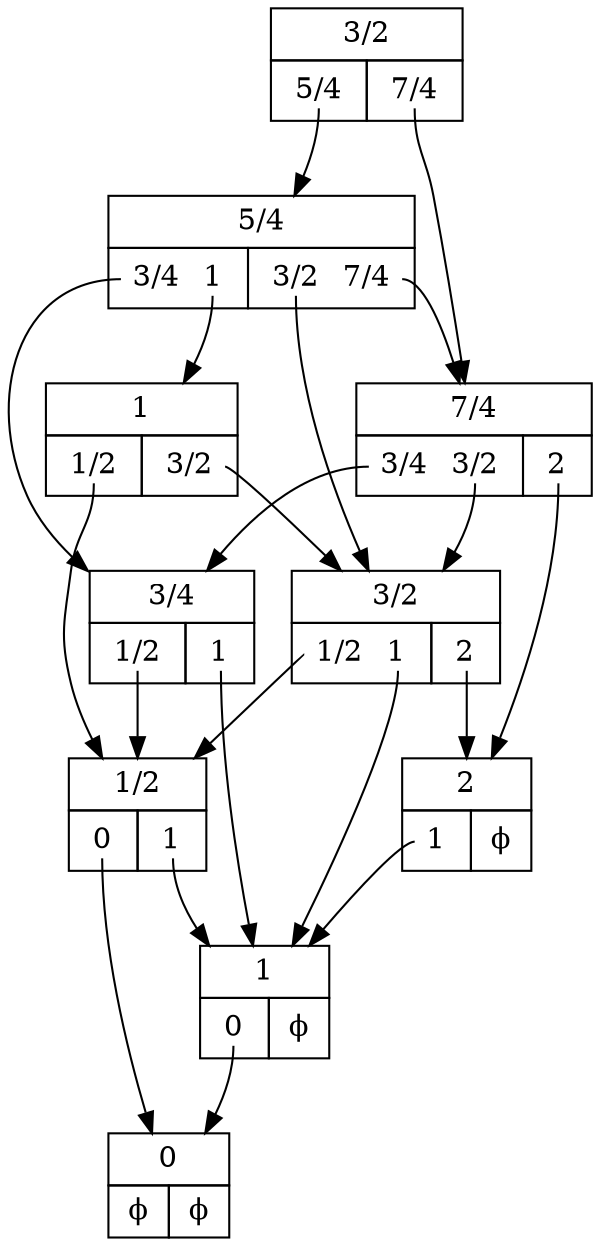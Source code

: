digraph "1.5" {
   node_1 [shape=none,margin=0,label=
         <<TABLE BORDER="0" CELLBORDER="1" CELLSPACING="0" CELLPADDING="4">
         <TR><TD COLSPAN="2">3/2</TD></TR>
         <TR><TD PORT="L"> <TABLE BORDER="0" CELLBORDER="0" CELLPADDING="0"><TR><TD PORT="5/4,1"> 5/4 </TD> &nbsp; </TR></TABLE> </TD><TD PORT="R"> <TABLE BORDER="0" CELLBORDER="0" CELLPADDING="0"><TR><TD PORT="7/4,1"> 7/4 </TD> &nbsp; </TR></TABLE> </TD></TR>
         </TABLE>>,
         ];
   node_1:"5/4,1" -> node_2;
   node_2 [shape=none,margin=0,label=
         <<TABLE BORDER="0" CELLBORDER="1" CELLSPACING="0" CELLPADDING="4">
         <TR><TD COLSPAN="2">5/4</TD></TR>
         <TR><TD PORT="L"> <TABLE BORDER="0" CELLBORDER="0" CELLPADDING="0"><TR><TD PORT="3/4,1"> 3/4 </TD> &nbsp; <TD PORT="1,2"> 1 </TD> &nbsp; </TR></TABLE> </TD><TD PORT="R"> <TABLE BORDER="0" CELLBORDER="0" CELLPADDING="0"><TR><TD PORT="3/2,1"> 3/2 </TD> &nbsp; <TD PORT="7/4,2"> 7/4 </TD> &nbsp; </TR></TABLE> </TD></TR>
         </TABLE>>,
         ];
   node_2:"3/4,1" -> node_3;
   node_3 [shape=none,margin=0,label=
         <<TABLE BORDER="0" CELLBORDER="1" CELLSPACING="0" CELLPADDING="4">
         <TR><TD COLSPAN="2">3/4</TD></TR>
         <TR><TD PORT="L"> <TABLE BORDER="0" CELLBORDER="0" CELLPADDING="0"><TR><TD PORT="1/2,1"> 1/2 </TD> &nbsp; </TR></TABLE> </TD><TD PORT="R"> <TABLE BORDER="0" CELLBORDER="0" CELLPADDING="0"><TR><TD PORT="1,1"> 1 </TD> &nbsp; </TR></TABLE> </TD></TR>
         </TABLE>>,
         ];
   node_3:"1/2,1" -> node_4;
   node_4 [shape=none,margin=0,label=
         <<TABLE BORDER="0" CELLBORDER="1" CELLSPACING="0" CELLPADDING="4">
         <TR><TD COLSPAN="2">1/2</TD></TR>
         <TR><TD PORT="L"> <TABLE BORDER="0" CELLBORDER="0" CELLPADDING="0"><TR><TD PORT="0,1"> 0 </TD> &nbsp; </TR></TABLE> </TD><TD PORT="R"> <TABLE BORDER="0" CELLBORDER="0" CELLPADDING="0"><TR><TD PORT="1,1"> 1 </TD> &nbsp; </TR></TABLE> </TD></TR>
         </TABLE>>,
         ];
   node_4:"0,1" -> node_5;
   node_5 [shape=none,margin=0,label=
         <<TABLE BORDER="0" CELLBORDER="1" CELLSPACING="0" CELLPADDING="4">
         <TR><TD COLSPAN="2">0</TD></TR>
         <TR><TD PORT="L"> ϕ </TD><TD PORT="R"> ϕ </TD></TR>
         </TABLE>>,
         ];
   node_4:"1,1" -> node_6;
   node_6 [shape=none,margin=0,label=
         <<TABLE BORDER="0" CELLBORDER="1" CELLSPACING="0" CELLPADDING="4">
         <TR><TD COLSPAN="2">1</TD></TR>
         <TR><TD PORT="L"> <TABLE BORDER="0" CELLBORDER="0" CELLPADDING="0"><TR><TD PORT="0,1"> 0 </TD> &nbsp; </TR></TABLE> </TD><TD PORT="R"> ϕ </TD></TR>
         </TABLE>>,
         ];
   node_6:"0,1" -> node_5;
   node_3:"1,1" -> node_6;
   node_2:"1,2" -> node_7;
   node_7 [shape=none,margin=0,label=
         <<TABLE BORDER="0" CELLBORDER="1" CELLSPACING="0" CELLPADDING="4">
         <TR><TD COLSPAN="2">1</TD></TR>
         <TR><TD PORT="L"> <TABLE BORDER="0" CELLBORDER="0" CELLPADDING="0"><TR><TD PORT="1/2,1"> 1/2 </TD> &nbsp; </TR></TABLE> </TD><TD PORT="R"> <TABLE BORDER="0" CELLBORDER="0" CELLPADDING="0"><TR><TD PORT="3/2,1"> 3/2 </TD> &nbsp; </TR></TABLE> </TD></TR>
         </TABLE>>,
         ];
   node_7:"1/2,1" -> node_4;
   node_7:"3/2,1" -> node_8;
   node_8 [shape=none,margin=0,label=
         <<TABLE BORDER="0" CELLBORDER="1" CELLSPACING="0" CELLPADDING="4">
         <TR><TD COLSPAN="2">3/2</TD></TR>
         <TR><TD PORT="L"> <TABLE BORDER="0" CELLBORDER="0" CELLPADDING="0"><TR><TD PORT="1/2,1"> 1/2 </TD> &nbsp; <TD PORT="1,2"> 1 </TD> &nbsp; </TR></TABLE> </TD><TD PORT="R"> <TABLE BORDER="0" CELLBORDER="0" CELLPADDING="0"><TR><TD PORT="2,1"> 2 </TD> &nbsp; </TR></TABLE> </TD></TR>
         </TABLE>>,
         ];
   node_8:"1/2,1" -> node_4;
   node_8:"1,2" -> node_6;
   node_8:"2,1" -> node_9;
   node_9 [shape=none,margin=0,label=
         <<TABLE BORDER="0" CELLBORDER="1" CELLSPACING="0" CELLPADDING="4">
         <TR><TD COLSPAN="2">2</TD></TR>
         <TR><TD PORT="L"> <TABLE BORDER="0" CELLBORDER="0" CELLPADDING="0"><TR><TD PORT="1,1"> 1 </TD> &nbsp; </TR></TABLE> </TD><TD PORT="R"> ϕ </TD></TR>
         </TABLE>>,
         ];
   node_9:"1,1" -> node_6;
   node_2:"3/2,1" -> node_8;
   node_2:"7/4,2" -> node_10;
   node_10 [shape=none,margin=0,label=
         <<TABLE BORDER="0" CELLBORDER="1" CELLSPACING="0" CELLPADDING="4">
         <TR><TD COLSPAN="2">7/4</TD></TR>
         <TR><TD PORT="L"> <TABLE BORDER="0" CELLBORDER="0" CELLPADDING="0"><TR><TD PORT="3/4,1"> 3/4 </TD> &nbsp; <TD PORT="3/2,2"> 3/2 </TD> &nbsp; </TR></TABLE> </TD><TD PORT="R"> <TABLE BORDER="0" CELLBORDER="0" CELLPADDING="0"><TR><TD PORT="2,1"> 2 </TD> &nbsp; </TR></TABLE> </TD></TR>
         </TABLE>>,
         ];
   node_10:"3/4,1" -> node_3;
   node_10:"3/2,2" -> node_8;
   node_10:"2,1" -> node_9;
   node_1:"7/4,1" -> node_10;
}
